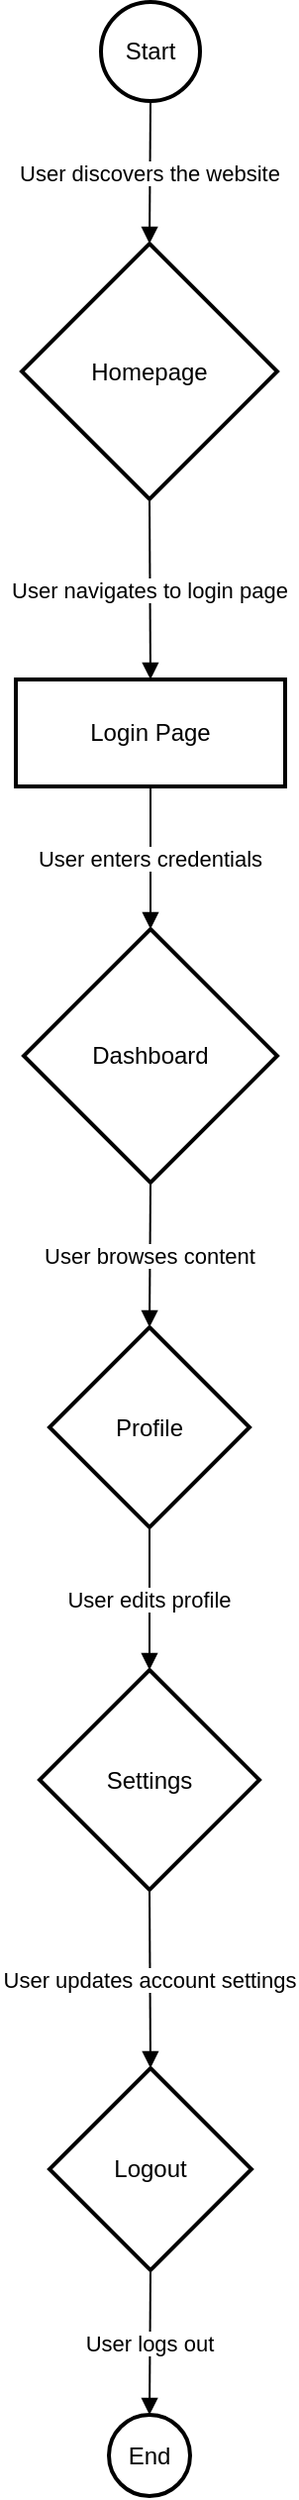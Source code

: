 <mxfile version="26.1.3">
  <diagram name="Página-1" id="Kxj-sncLvuSgpgrLd5fi">
    <mxGraphModel>
      <root>
        <mxCell id="0" />
        <mxCell id="1" parent="0" />
        <mxCell id="2" value="Start" style="ellipse;aspect=fixed;strokeWidth=2;whiteSpace=wrap;" vertex="1" parent="1">
          <mxGeometry x="81" y="8" width="50" height="50" as="geometry" />
        </mxCell>
        <mxCell id="3" value="Homepage" style="rhombus;strokeWidth=2;whiteSpace=wrap;" vertex="1" parent="1">
          <mxGeometry x="41" y="130" width="129" height="129" as="geometry" />
        </mxCell>
        <mxCell id="4" value="Login Page" style="whiteSpace=wrap;strokeWidth=2;" vertex="1" parent="1">
          <mxGeometry x="38" y="350" width="136" height="54" as="geometry" />
        </mxCell>
        <mxCell id="5" value="Dashboard" style="rhombus;strokeWidth=2;whiteSpace=wrap;" vertex="1" parent="1">
          <mxGeometry x="42" y="476" width="128" height="128" as="geometry" />
        </mxCell>
        <mxCell id="6" value="Profile" style="rhombus;strokeWidth=2;whiteSpace=wrap;" vertex="1" parent="1">
          <mxGeometry x="55" y="677" width="101" height="101" as="geometry" />
        </mxCell>
        <mxCell id="7" value="Settings" style="rhombus;strokeWidth=2;whiteSpace=wrap;" vertex="1" parent="1">
          <mxGeometry x="50" y="850" width="111" height="111" as="geometry" />
        </mxCell>
        <mxCell id="8" value="Logout" style="rhombus;strokeWidth=2;whiteSpace=wrap;" vertex="1" parent="1">
          <mxGeometry x="55" y="1051" width="102" height="102" as="geometry" />
        </mxCell>
        <mxCell id="9" value="End" style="ellipse;aspect=fixed;strokeWidth=2;whiteSpace=wrap;" vertex="1" parent="1">
          <mxGeometry x="85" y="1226" width="41" height="41" as="geometry" />
        </mxCell>
        <mxCell id="10" value="User discovers the website" style="curved=1;startArrow=none;endArrow=block;exitX=0.5;exitY=1;entryX=0.5;entryY=0;" edge="1" parent="1" source="2" target="3">
          <mxGeometry relative="1" as="geometry">
            <Array as="points" />
          </mxGeometry>
        </mxCell>
        <mxCell id="11" value="User navigates to login page" style="curved=1;startArrow=none;endArrow=block;exitX=0.5;exitY=1;entryX=0.5;entryY=-0.01;" edge="1" parent="1" source="3" target="4">
          <mxGeometry relative="1" as="geometry">
            <Array as="points" />
          </mxGeometry>
        </mxCell>
        <mxCell id="12" value="User enters credentials" style="curved=1;startArrow=none;endArrow=block;exitX=0.5;exitY=0.99;entryX=0.5;entryY=0;" edge="1" parent="1" source="4" target="5">
          <mxGeometry relative="1" as="geometry">
            <Array as="points" />
          </mxGeometry>
        </mxCell>
        <mxCell id="13" value="User browses content" style="curved=1;startArrow=none;endArrow=block;exitX=0.5;exitY=1;entryX=0.5;entryY=0;" edge="1" parent="1" source="5" target="6">
          <mxGeometry relative="1" as="geometry">
            <Array as="points" />
          </mxGeometry>
        </mxCell>
        <mxCell id="14" value="User edits profile" style="curved=1;startArrow=none;endArrow=block;exitX=0.5;exitY=1;entryX=0.5;entryY=0;" edge="1" parent="1" source="6" target="7">
          <mxGeometry relative="1" as="geometry">
            <Array as="points" />
          </mxGeometry>
        </mxCell>
        <mxCell id="15" value="User updates account settings" style="curved=1;startArrow=none;endArrow=block;exitX=0.5;exitY=1;entryX=0.5;entryY=0;" edge="1" parent="1" source="7" target="8">
          <mxGeometry relative="1" as="geometry">
            <Array as="points" />
          </mxGeometry>
        </mxCell>
        <mxCell id="16" value="User logs out" style="curved=1;startArrow=none;endArrow=block;exitX=0.5;exitY=1;entryX=0.51;entryY=0;" edge="1" parent="1" source="8" target="9">
          <mxGeometry relative="1" as="geometry">
            <Array as="points" />
          </mxGeometry>
        </mxCell>
      </root>
    </mxGraphModel>
  </diagram>
</mxfile>
